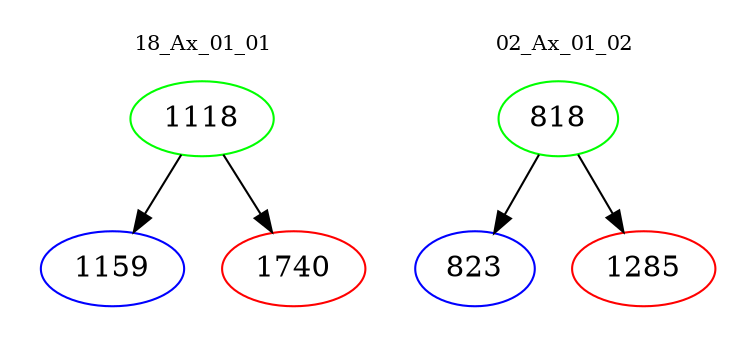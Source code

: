 digraph{
subgraph cluster_0 {
color = white
label = "18_Ax_01_01";
fontsize=10;
T0_1118 [label="1118", color="green"]
T0_1118 -> T0_1159 [color="black"]
T0_1159 [label="1159", color="blue"]
T0_1118 -> T0_1740 [color="black"]
T0_1740 [label="1740", color="red"]
}
subgraph cluster_1 {
color = white
label = "02_Ax_01_02";
fontsize=10;
T1_818 [label="818", color="green"]
T1_818 -> T1_823 [color="black"]
T1_823 [label="823", color="blue"]
T1_818 -> T1_1285 [color="black"]
T1_1285 [label="1285", color="red"]
}
}
